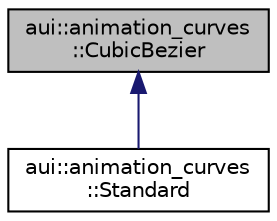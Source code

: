 digraph "aui::animation_curves::CubicBezier"
{
 // LATEX_PDF_SIZE
  edge [fontname="Helvetica",fontsize="10",labelfontname="Helvetica",labelfontsize="10"];
  node [fontname="Helvetica",fontsize="10",shape=record];
  Node1 [label="aui::animation_curves\l::CubicBezier",height=0.2,width=0.4,color="black", fillcolor="grey75", style="filled", fontcolor="black",tooltip=" "];
  Node1 -> Node2 [dir="back",color="midnightblue",fontsize="10",style="solid",fontname="Helvetica"];
  Node2 [label="aui::animation_curves\l::Standard",height=0.2,width=0.4,color="black", fillcolor="white", style="filled",URL="$classaui_1_1animation__curves_1_1Standard.html",tooltip=" "];
}
